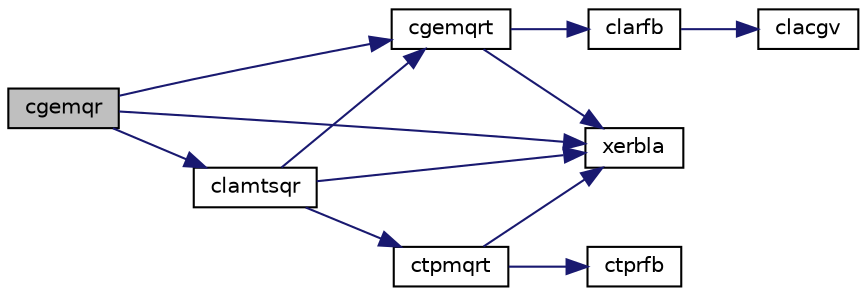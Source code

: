 digraph "cgemqr"
{
 // LATEX_PDF_SIZE
  edge [fontname="Helvetica",fontsize="10",labelfontname="Helvetica",labelfontsize="10"];
  node [fontname="Helvetica",fontsize="10",shape=record];
  rankdir="LR";
  Node1 [label="cgemqr",height=0.2,width=0.4,color="black", fillcolor="grey75", style="filled", fontcolor="black",tooltip="CGEMQR"];
  Node1 -> Node2 [color="midnightblue",fontsize="10",style="solid",fontname="Helvetica"];
  Node2 [label="cgemqrt",height=0.2,width=0.4,color="black", fillcolor="white", style="filled",URL="$cgemqrt_8f.html#a2f7b64261525b754c678b722eb0e8785",tooltip="CGEMQRT"];
  Node2 -> Node3 [color="midnightblue",fontsize="10",style="solid",fontname="Helvetica"];
  Node3 [label="clarfb",height=0.2,width=0.4,color="black", fillcolor="white", style="filled",URL="$clarfb_8f.html#a625578c63463d61350ee393cd3f9aeb6",tooltip="CLARFB applies a block reflector or its conjugate-transpose to a general rectangular matrix."];
  Node3 -> Node4 [color="midnightblue",fontsize="10",style="solid",fontname="Helvetica"];
  Node4 [label="clacgv",height=0.2,width=0.4,color="black", fillcolor="white", style="filled",URL="$clacgv_8f.html#a0ff51770edb0cdc7328fdae7ace7954e",tooltip="CLACGV conjugates a complex vector."];
  Node2 -> Node5 [color="midnightblue",fontsize="10",style="solid",fontname="Helvetica"];
  Node5 [label="xerbla",height=0.2,width=0.4,color="black", fillcolor="white", style="filled",URL="$xerbla_8f.html#a377ee61015baf8dea7770b3a404b1c07",tooltip="XERBLA"];
  Node1 -> Node6 [color="midnightblue",fontsize="10",style="solid",fontname="Helvetica"];
  Node6 [label="clamtsqr",height=0.2,width=0.4,color="black", fillcolor="white", style="filled",URL="$clamtsqr_8f.html#a3b7904b4b6cbbce23f360cbd86eefefe",tooltip="CLAMTSQR"];
  Node6 -> Node2 [color="midnightblue",fontsize="10",style="solid",fontname="Helvetica"];
  Node6 -> Node7 [color="midnightblue",fontsize="10",style="solid",fontname="Helvetica"];
  Node7 [label="ctpmqrt",height=0.2,width=0.4,color="black", fillcolor="white", style="filled",URL="$ctpmqrt_8f.html#a58cb7c7edbdba588e8f1f45a6841d025",tooltip="CTPMQRT"];
  Node7 -> Node8 [color="midnightblue",fontsize="10",style="solid",fontname="Helvetica"];
  Node8 [label="ctprfb",height=0.2,width=0.4,color="black", fillcolor="white", style="filled",URL="$ctprfb_8f.html#a1870011d9f6b3b3df73c361a3236942f",tooltip="CTPRFB applies a complex \"triangular-pentagonal\" block reflector to a complex matrix,..."];
  Node7 -> Node5 [color="midnightblue",fontsize="10",style="solid",fontname="Helvetica"];
  Node6 -> Node5 [color="midnightblue",fontsize="10",style="solid",fontname="Helvetica"];
  Node1 -> Node5 [color="midnightblue",fontsize="10",style="solid",fontname="Helvetica"];
}
